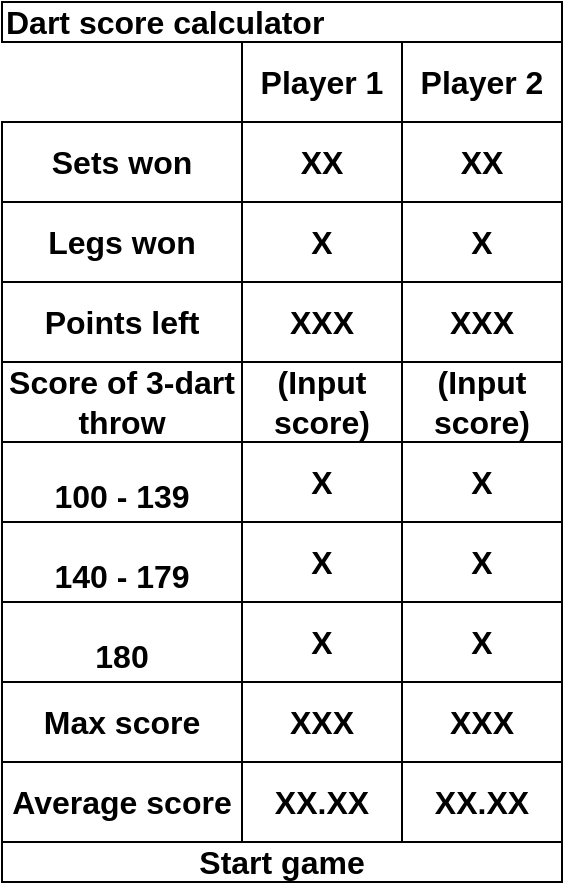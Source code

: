 <mxfile version="14.8.5" type="device"><diagram id="1LjM-pHv2_KW37U5XS4n" name="Page-1"><mxGraphModel dx="1410" dy="760" grid="1" gridSize="10" guides="1" tooltips="1" connect="1" arrows="1" fold="1" page="1" pageScale="1" pageWidth="850" pageHeight="1100" math="0" shadow="0"><root><mxCell id="0"/><mxCell id="1" parent="0"/><mxCell id="h-5Ak1yfUY-8CGUL-hNt-1" value="&lt;div align=&quot;left&quot;&gt;&lt;b&gt;&lt;font style=&quot;font-size: 16px&quot;&gt;Dart score calculator&lt;/font&gt;&lt;/b&gt;&lt;/div&gt;" style="rounded=0;whiteSpace=wrap;html=1;align=left;" parent="1" vertex="1"><mxGeometry x="80" y="20" width="280" height="20" as="geometry"/></mxCell><mxCell id="h-5Ak1yfUY-8CGUL-hNt-2" value="&lt;b&gt;&lt;font style=&quot;font-size: 16px&quot;&gt;Player 1&lt;/font&gt;&lt;/b&gt;" style="rounded=0;whiteSpace=wrap;html=1;" parent="1" vertex="1"><mxGeometry x="200" y="40" width="80" height="40" as="geometry"/></mxCell><mxCell id="h-5Ak1yfUY-8CGUL-hNt-3" value="&lt;b&gt;&lt;font style=&quot;font-size: 16px&quot;&gt;Player 2&lt;br&gt;&lt;/font&gt;&lt;/b&gt;" style="rounded=0;whiteSpace=wrap;html=1;" parent="1" vertex="1"><mxGeometry x="280" y="40" width="80" height="40" as="geometry"/></mxCell><mxCell id="h-5Ak1yfUY-8CGUL-hNt-53" value="&lt;font style=&quot;font-size: 16px&quot;&gt;&lt;b&gt;Score of 3-dart throw&lt;br&gt;&lt;/b&gt;&lt;/font&gt;" style="rounded=0;whiteSpace=wrap;html=1;" parent="1" vertex="1"><mxGeometry x="80" y="200" width="120" height="40" as="geometry"/></mxCell><mxCell id="h-5Ak1yfUY-8CGUL-hNt-54" value="&lt;font style=&quot;font-size: 16px&quot;&gt;&lt;b&gt;(Input score)&lt;br&gt;&lt;/b&gt;&lt;/font&gt;" style="rounded=0;whiteSpace=wrap;html=1;" parent="1" vertex="1"><mxGeometry x="280" y="200" width="80" height="40" as="geometry"/></mxCell><mxCell id="h-5Ak1yfUY-8CGUL-hNt-55" value="&lt;font style=&quot;font-size: 16px&quot;&gt;&lt;b&gt;(Input score)&lt;br&gt;&lt;/b&gt;&lt;/font&gt;" style="rounded=0;whiteSpace=wrap;html=1;" parent="1" vertex="1"><mxGeometry x="200" y="200" width="80" height="40" as="geometry"/></mxCell><mxCell id="h-5Ak1yfUY-8CGUL-hNt-56" value="&lt;font style=&quot;font-size: 16px&quot;&gt;&lt;b&gt;Sets won&lt;br&gt;&lt;/b&gt;&lt;/font&gt;" style="rounded=0;whiteSpace=wrap;html=1;" parent="1" vertex="1"><mxGeometry x="80" y="80" width="120" height="40" as="geometry"/></mxCell><mxCell id="h-5Ak1yfUY-8CGUL-hNt-58" value="&lt;font style=&quot;font-size: 16px&quot;&gt;&lt;b&gt;XX&lt;/b&gt;&lt;/font&gt;" style="rounded=0;whiteSpace=wrap;html=1;" parent="1" vertex="1"><mxGeometry x="280" y="80" width="80" height="40" as="geometry"/></mxCell><mxCell id="h-5Ak1yfUY-8CGUL-hNt-59" value="&lt;font style=&quot;font-size: 16px&quot;&gt;&lt;b&gt;XX&lt;/b&gt;&lt;/font&gt;" style="rounded=0;whiteSpace=wrap;html=1;" parent="1" vertex="1"><mxGeometry x="200" y="80" width="80" height="40" as="geometry"/></mxCell><mxCell id="h-5Ak1yfUY-8CGUL-hNt-60" value="&lt;font style=&quot;font-size: 16px&quot;&gt;&lt;b&gt;Legs won&lt;br&gt;&lt;/b&gt;&lt;/font&gt;" style="rounded=0;whiteSpace=wrap;html=1;" parent="1" vertex="1"><mxGeometry x="80" y="120" width="120" height="40" as="geometry"/></mxCell><mxCell id="h-5Ak1yfUY-8CGUL-hNt-61" value="&lt;font style=&quot;font-size: 16px&quot;&gt;&lt;b&gt;X&lt;/b&gt;&lt;/font&gt;" style="rounded=0;whiteSpace=wrap;html=1;" parent="1" vertex="1"><mxGeometry x="280" y="120" width="80" height="40" as="geometry"/></mxCell><mxCell id="h-5Ak1yfUY-8CGUL-hNt-62" value="&lt;font style=&quot;font-size: 16px&quot;&gt;&lt;b&gt;X&lt;/b&gt;&lt;/font&gt;" style="rounded=0;whiteSpace=wrap;html=1;" parent="1" vertex="1"><mxGeometry x="200" y="120" width="80" height="40" as="geometry"/></mxCell><mxCell id="h-5Ak1yfUY-8CGUL-hNt-63" value="&lt;font style=&quot;font-size: 16px&quot;&gt;&lt;b&gt;Points left&lt;br&gt;&lt;/b&gt;&lt;/font&gt;" style="rounded=0;whiteSpace=wrap;html=1;" parent="1" vertex="1"><mxGeometry x="80" y="160" width="120" height="40" as="geometry"/></mxCell><mxCell id="h-5Ak1yfUY-8CGUL-hNt-64" value="&lt;font style=&quot;font-size: 16px&quot;&gt;&lt;b&gt;XXX&lt;/b&gt;&lt;/font&gt;" style="rounded=0;whiteSpace=wrap;html=1;" parent="1" vertex="1"><mxGeometry x="280" y="160" width="80" height="40" as="geometry"/></mxCell><mxCell id="h-5Ak1yfUY-8CGUL-hNt-65" value="&lt;font style=&quot;font-size: 16px&quot;&gt;&lt;b&gt;XXX&lt;/b&gt;&lt;/font&gt;" style="rounded=0;whiteSpace=wrap;html=1;" parent="1" vertex="1"><mxGeometry x="200" y="160" width="80" height="40" as="geometry"/></mxCell><mxCell id="h-5Ak1yfUY-8CGUL-hNt-69" value="&lt;br&gt;&lt;b&gt;&lt;font style=&quot;font-size: 16px&quot;&gt;100 - 139&lt;br&gt;&lt;/font&gt;&lt;/b&gt;" style="rounded=0;whiteSpace=wrap;html=1;" parent="1" vertex="1"><mxGeometry x="80" y="240" width="120" height="40" as="geometry"/></mxCell><mxCell id="h-5Ak1yfUY-8CGUL-hNt-70" value="&lt;br&gt;&lt;b&gt;&lt;font style=&quot;font-size: 16px&quot;&gt;140 - 179&lt;br&gt;&lt;/font&gt;&lt;/b&gt;" style="rounded=0;whiteSpace=wrap;html=1;" parent="1" vertex="1"><mxGeometry x="80" y="280" width="120" height="40" as="geometry"/></mxCell><mxCell id="h-5Ak1yfUY-8CGUL-hNt-71" value="&lt;br&gt;&lt;b&gt;&lt;font style=&quot;font-size: 16px&quot;&gt;180&lt;/font&gt;&lt;/b&gt;" style="rounded=0;whiteSpace=wrap;html=1;" parent="1" vertex="1"><mxGeometry x="80" y="320" width="120" height="40" as="geometry"/></mxCell><mxCell id="h-5Ak1yfUY-8CGUL-hNt-72" value="&lt;font style=&quot;font-size: 16px&quot;&gt;&lt;b&gt;X&lt;/b&gt;&lt;/font&gt;" style="rounded=0;whiteSpace=wrap;html=1;" parent="1" vertex="1"><mxGeometry x="200" y="240" width="80" height="40" as="geometry"/></mxCell><mxCell id="h-5Ak1yfUY-8CGUL-hNt-73" value="&lt;font style=&quot;font-size: 16px&quot;&gt;&lt;b&gt;X&lt;/b&gt;&lt;/font&gt;" style="rounded=0;whiteSpace=wrap;html=1;" parent="1" vertex="1"><mxGeometry x="280" y="240" width="80" height="40" as="geometry"/></mxCell><mxCell id="h-5Ak1yfUY-8CGUL-hNt-74" value="&lt;font style=&quot;font-size: 16px&quot;&gt;&lt;b&gt;X&lt;/b&gt;&lt;/font&gt;" style="rounded=0;whiteSpace=wrap;html=1;" parent="1" vertex="1"><mxGeometry x="200" y="280" width="80" height="40" as="geometry"/></mxCell><mxCell id="h-5Ak1yfUY-8CGUL-hNt-75" value="&lt;font style=&quot;font-size: 16px&quot;&gt;&lt;b&gt;X&lt;/b&gt;&lt;/font&gt;" style="rounded=0;whiteSpace=wrap;html=1;" parent="1" vertex="1"><mxGeometry x="280" y="280" width="80" height="40" as="geometry"/></mxCell><mxCell id="h-5Ak1yfUY-8CGUL-hNt-76" value="&lt;font style=&quot;font-size: 16px&quot;&gt;&lt;b&gt;X&lt;/b&gt;&lt;/font&gt;" style="rounded=0;whiteSpace=wrap;html=1;" parent="1" vertex="1"><mxGeometry x="200" y="320" width="80" height="40" as="geometry"/></mxCell><mxCell id="h-5Ak1yfUY-8CGUL-hNt-77" value="&lt;font style=&quot;font-size: 16px&quot;&gt;&lt;b&gt;X&lt;/b&gt;&lt;/font&gt;" style="rounded=0;whiteSpace=wrap;html=1;" parent="1" vertex="1"><mxGeometry x="280" y="320" width="80" height="40" as="geometry"/></mxCell><mxCell id="h-5Ak1yfUY-8CGUL-hNt-79" value="&lt;font style=&quot;font-size: 16px&quot;&gt;&lt;b&gt;Max score&lt;br&gt;&lt;/b&gt;&lt;/font&gt;" style="rounded=0;whiteSpace=wrap;html=1;" parent="1" vertex="1"><mxGeometry x="80" y="360" width="120" height="40" as="geometry"/></mxCell><mxCell id="h-5Ak1yfUY-8CGUL-hNt-80" value="&lt;font style=&quot;font-size: 16px&quot;&gt;&lt;b&gt;Average score&lt;br&gt;&lt;/b&gt;&lt;/font&gt;" style="rounded=0;whiteSpace=wrap;html=1;" parent="1" vertex="1"><mxGeometry x="80" y="400" width="120" height="40" as="geometry"/></mxCell><mxCell id="h-5Ak1yfUY-8CGUL-hNt-81" value="&lt;font style=&quot;font-size: 16px&quot;&gt;&lt;b&gt;X&lt;/b&gt;&lt;/font&gt;&lt;font size=&quot;1&quot;&gt;&lt;b style=&quot;font-size: 16px&quot;&gt;XX&lt;/b&gt;&lt;/font&gt;" style="rounded=0;whiteSpace=wrap;html=1;" parent="1" vertex="1"><mxGeometry x="200" y="360" width="80" height="40" as="geometry"/></mxCell><mxCell id="h-5Ak1yfUY-8CGUL-hNt-82" value="&lt;font style=&quot;font-size: 16px&quot;&gt;&lt;b&gt;X&lt;/b&gt;&lt;/font&gt;&lt;font size=&quot;1&quot;&gt;&lt;b style=&quot;font-size: 16px&quot;&gt;XX&lt;/b&gt;&lt;/font&gt;" style="rounded=0;whiteSpace=wrap;html=1;" parent="1" vertex="1"><mxGeometry x="280" y="360" width="80" height="40" as="geometry"/></mxCell><mxCell id="h-5Ak1yfUY-8CGUL-hNt-83" value="&lt;font style=&quot;font-size: 16px&quot;&gt;&lt;b&gt;XX.XX&lt;/b&gt;&lt;/font&gt;" style="rounded=0;whiteSpace=wrap;html=1;" parent="1" vertex="1"><mxGeometry x="200" y="400" width="80" height="40" as="geometry"/></mxCell><mxCell id="h-5Ak1yfUY-8CGUL-hNt-84" value="&lt;font style=&quot;font-size: 16px&quot;&gt;&lt;b&gt;XX.XX&lt;/b&gt;&lt;/font&gt;" style="rounded=0;whiteSpace=wrap;html=1;" parent="1" vertex="1"><mxGeometry x="280" y="400" width="80" height="40" as="geometry"/></mxCell><mxCell id="-l1p97H2zBRm6kHj7Uij-1" value="&lt;font style=&quot;font-size: 16px&quot;&gt;&lt;b&gt;Start game&lt;br&gt;&lt;/b&gt;&lt;/font&gt;" style="rounded=0;whiteSpace=wrap;html=1;" vertex="1" parent="1"><mxGeometry x="80" y="440" width="280" height="20" as="geometry"/></mxCell></root></mxGraphModel></diagram></mxfile>